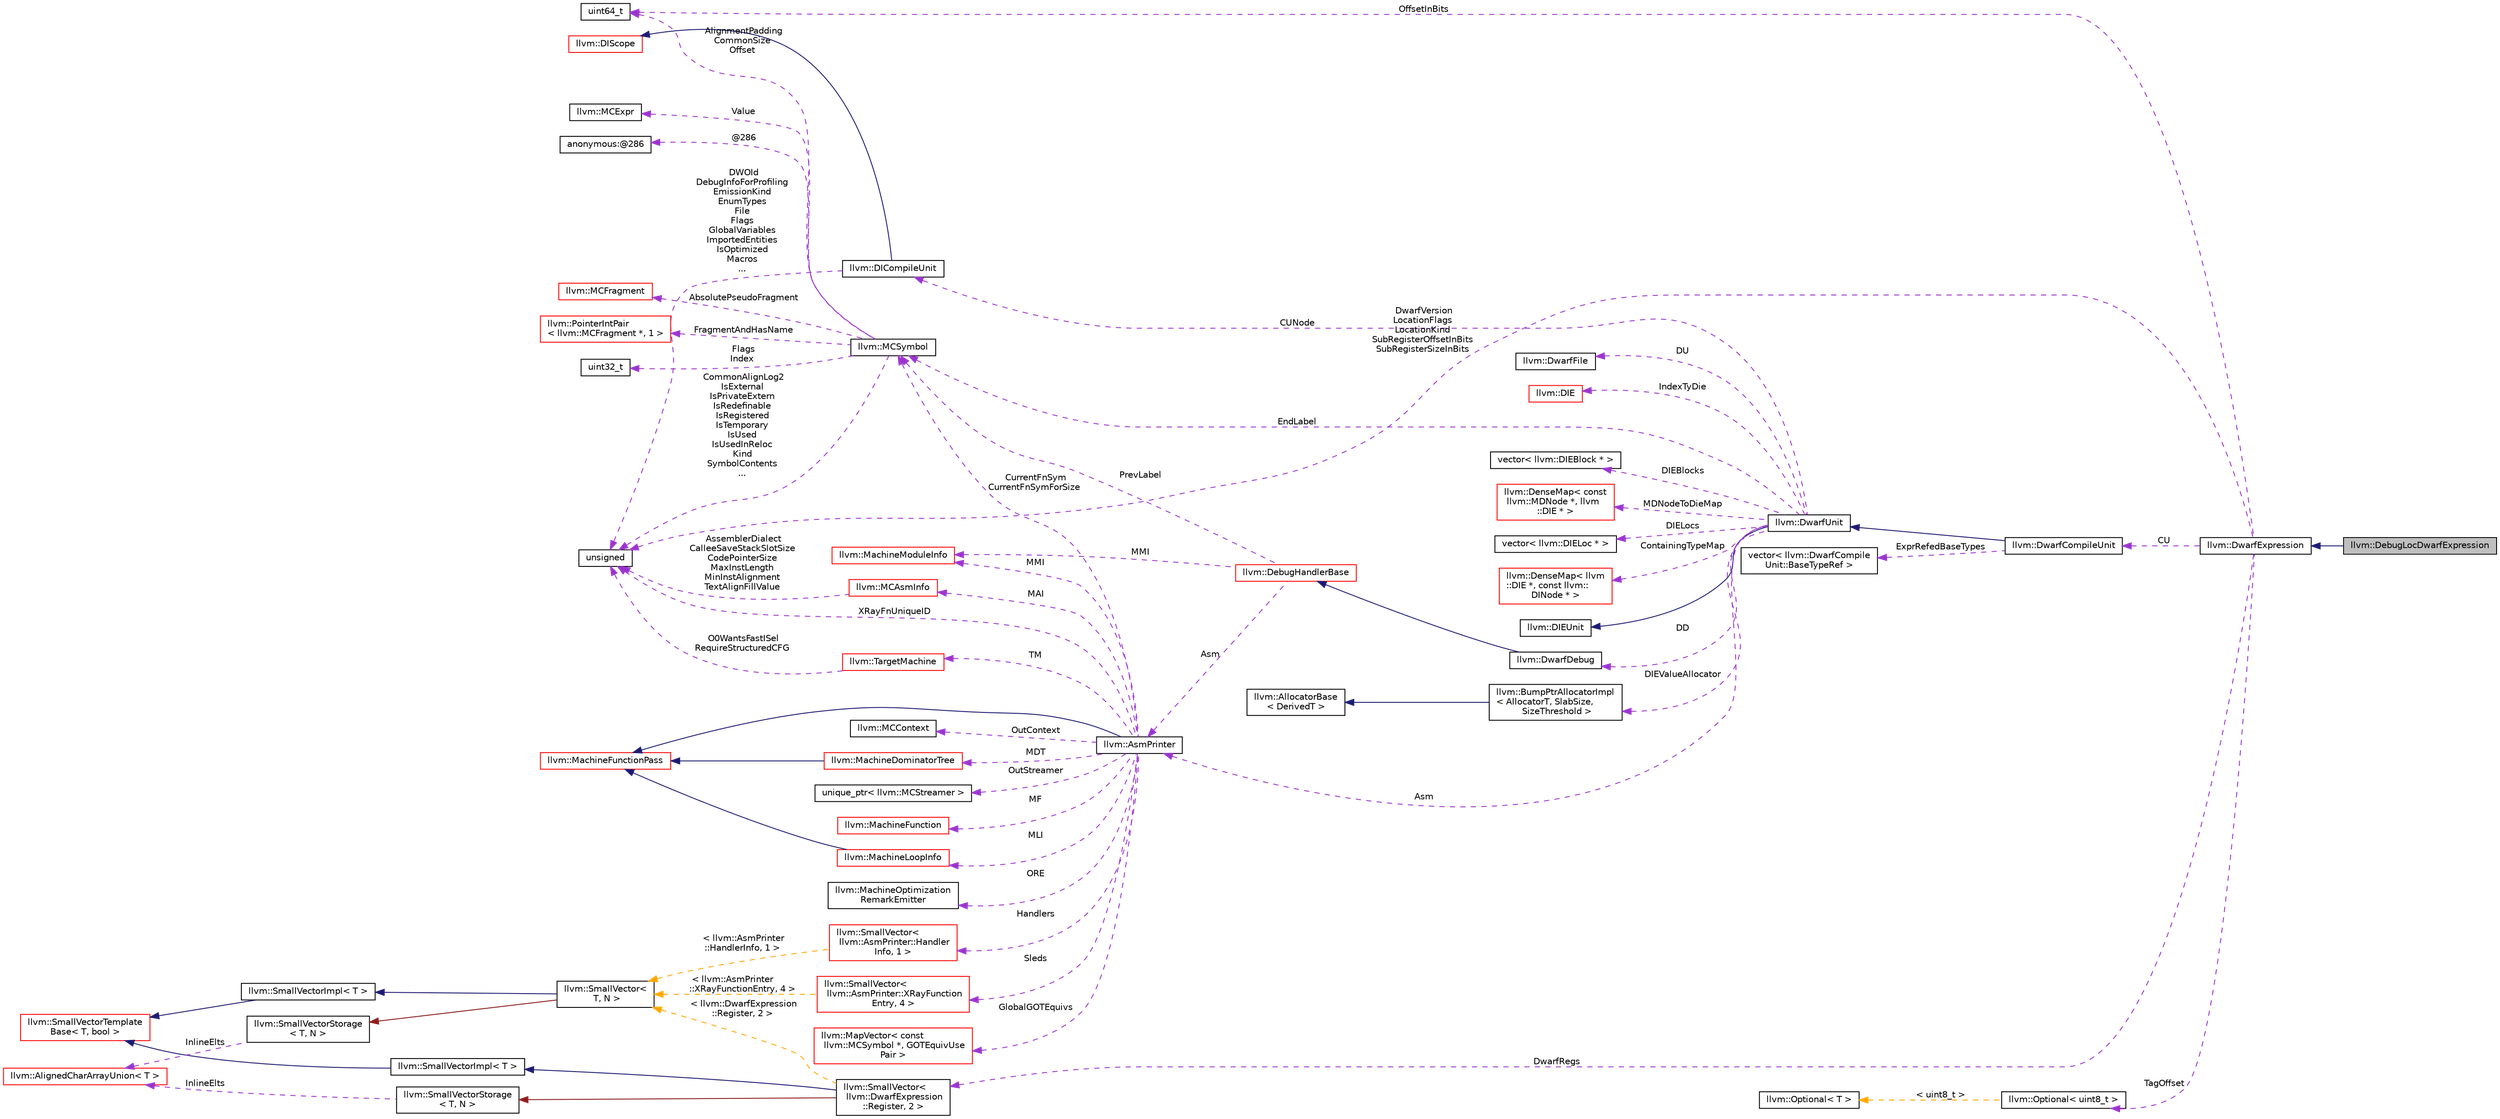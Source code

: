digraph "llvm::DebugLocDwarfExpression"
{
 // LATEX_PDF_SIZE
  bgcolor="transparent";
  edge [fontname="Helvetica",fontsize="10",labelfontname="Helvetica",labelfontsize="10"];
  node [fontname="Helvetica",fontsize="10",shape="box"];
  rankdir="LR";
  Node1 [label="llvm::DebugLocDwarfExpression",height=0.2,width=0.4,color="black", fillcolor="grey75", style="filled", fontcolor="black",tooltip="DwarfExpression implementation for .debug_loc entries."];
  Node2 -> Node1 [dir="back",color="midnightblue",fontsize="10",style="solid",fontname="Helvetica"];
  Node2 [label="llvm::DwarfExpression",height=0.2,width=0.4,color="black",URL="$classllvm_1_1DwarfExpression.html",tooltip="Base class containing the logic for constructing DWARF expressions independently of whether they are ..."];
  Node3 -> Node2 [dir="back",color="darkorchid3",fontsize="10",style="dashed",label=" CU" ,fontname="Helvetica"];
  Node3 [label="llvm::DwarfCompileUnit",height=0.2,width=0.4,color="black",URL="$classllvm_1_1DwarfCompileUnit.html",tooltip=" "];
  Node4 -> Node3 [dir="back",color="midnightblue",fontsize="10",style="solid",fontname="Helvetica"];
  Node4 [label="llvm::DwarfUnit",height=0.2,width=0.4,color="black",URL="$classllvm_1_1DwarfUnit.html",tooltip="This dwarf writer support class manages information associated with a source file."];
  Node5 -> Node4 [dir="back",color="midnightblue",fontsize="10",style="solid",fontname="Helvetica"];
  Node5 [label="llvm::DIEUnit",height=0.2,width=0.4,color="black",URL="$classllvm_1_1DIEUnit.html",tooltip="Represents a compile or type unit."];
  Node6 -> Node4 [dir="back",color="darkorchid3",fontsize="10",style="dashed",label=" CUNode" ,fontname="Helvetica"];
  Node6 [label="llvm::DICompileUnit",height=0.2,width=0.4,color="black",URL="$classllvm_1_1DICompileUnit.html",tooltip="Compile unit."];
  Node7 -> Node6 [dir="back",color="midnightblue",fontsize="10",style="solid",fontname="Helvetica"];
  Node7 [label="llvm::DIScope",height=0.2,width=0.4,color="red",URL="$classllvm_1_1DIScope.html",tooltip="Base class for scope-like contexts."];
  Node11 -> Node6 [dir="back",color="darkorchid3",fontsize="10",style="dashed",label=" DWOId\nDebugInfoForProfiling\nEmissionKind\nEnumTypes\nFile\nFlags\nGlobalVariables\nImportedEntities\nIsOptimized\nMacros\n..." ,fontname="Helvetica"];
  Node11 [label="unsigned",height=0.2,width=0.4,color="black",URL="$classunsigned.html",tooltip=" "];
  Node12 -> Node4 [dir="back",color="darkorchid3",fontsize="10",style="dashed",label=" DIEValueAllocator" ,fontname="Helvetica"];
  Node12 [label="llvm::BumpPtrAllocatorImpl\l\< AllocatorT, SlabSize,\l SizeThreshold \>",height=0.2,width=0.4,color="black",URL="$classllvm_1_1BumpPtrAllocatorImpl.html",tooltip="Allocate memory in an ever growing pool, as if by bump-pointer."];
  Node13 -> Node12 [dir="back",color="midnightblue",fontsize="10",style="solid",fontname="Helvetica"];
  Node13 [label="llvm::AllocatorBase\l\< DerivedT \>",height=0.2,width=0.4,color="black",URL="$classllvm_1_1AllocatorBase.html",tooltip="CRTP base class providing obvious overloads for the core Allocate() methods of LLVM-style allocators."];
  Node14 -> Node4 [dir="back",color="darkorchid3",fontsize="10",style="dashed",label=" Asm" ,fontname="Helvetica"];
  Node14 [label="llvm::AsmPrinter",height=0.2,width=0.4,color="black",URL="$classllvm_1_1AsmPrinter.html",tooltip="This class is intended to be used as a driving class for all asm writers."];
  Node15 -> Node14 [dir="back",color="midnightblue",fontsize="10",style="solid",fontname="Helvetica"];
  Node15 [label="llvm::MachineFunctionPass",height=0.2,width=0.4,color="red",URL="$classllvm_1_1MachineFunctionPass.html",tooltip="MachineFunctionPass - This class adapts the FunctionPass interface to allow convenient creation of pa..."];
  Node18 -> Node14 [dir="back",color="darkorchid3",fontsize="10",style="dashed",label=" TM" ,fontname="Helvetica"];
  Node18 [label="llvm::TargetMachine",height=0.2,width=0.4,color="red",URL="$classllvm_1_1TargetMachine.html",tooltip="Primary interface to the complete machine description for the target machine."];
  Node11 -> Node18 [dir="back",color="darkorchid3",fontsize="10",style="dashed",label=" O0WantsFastISel\nRequireStructuredCFG" ,fontname="Helvetica"];
  Node44 -> Node14 [dir="back",color="darkorchid3",fontsize="10",style="dashed",label=" MAI" ,fontname="Helvetica"];
  Node44 [label="llvm::MCAsmInfo",height=0.2,width=0.4,color="red",URL="$classllvm_1_1MCAsmInfo.html",tooltip="This class is intended to be used as a base class for asm properties and features specific to the tar..."];
  Node11 -> Node44 [dir="back",color="darkorchid3",fontsize="10",style="dashed",label=" AssemblerDialect\nCalleeSaveStackSlotSize\nCodePointerSize\nMaxInstLength\nMinInstAlignment\nTextAlignFillValue" ,fontname="Helvetica"];
  Node52 -> Node14 [dir="back",color="darkorchid3",fontsize="10",style="dashed",label=" OutContext" ,fontname="Helvetica"];
  Node52 [label="llvm::MCContext",height=0.2,width=0.4,color="black",URL="$classllvm_1_1MCContext.html",tooltip="Context object for machine code objects."];
  Node53 -> Node14 [dir="back",color="darkorchid3",fontsize="10",style="dashed",label=" OutStreamer" ,fontname="Helvetica"];
  Node53 [label="unique_ptr\< llvm::MCStreamer \>",height=0.2,width=0.4,color="black",tooltip=" "];
  Node54 -> Node14 [dir="back",color="darkorchid3",fontsize="10",style="dashed",label=" MF" ,fontname="Helvetica"];
  Node54 [label="llvm::MachineFunction",height=0.2,width=0.4,color="red",URL="$classllvm_1_1MachineFunction.html",tooltip=" "];
  Node69 -> Node14 [dir="back",color="darkorchid3",fontsize="10",style="dashed",label=" MMI" ,fontname="Helvetica"];
  Node69 [label="llvm::MachineModuleInfo",height=0.2,width=0.4,color="red",URL="$classllvm_1_1MachineModuleInfo.html",tooltip="This class contains meta information specific to a module."];
  Node72 -> Node14 [dir="back",color="darkorchid3",fontsize="10",style="dashed",label=" MDT" ,fontname="Helvetica"];
  Node72 [label="llvm::MachineDominatorTree",height=0.2,width=0.4,color="red",URL="$classllvm_1_1MachineDominatorTree.html",tooltip="DominatorTree Class - Concrete subclass of DominatorTreeBase that is used to compute a normal dominat..."];
  Node15 -> Node72 [dir="back",color="midnightblue",fontsize="10",style="solid",fontname="Helvetica"];
  Node73 -> Node14 [dir="back",color="darkorchid3",fontsize="10",style="dashed",label=" MLI" ,fontname="Helvetica"];
  Node73 [label="llvm::MachineLoopInfo",height=0.2,width=0.4,color="red",URL="$classllvm_1_1MachineLoopInfo.html",tooltip=" "];
  Node15 -> Node73 [dir="back",color="midnightblue",fontsize="10",style="solid",fontname="Helvetica"];
  Node74 -> Node14 [dir="back",color="darkorchid3",fontsize="10",style="dashed",label=" ORE" ,fontname="Helvetica"];
  Node74 [label="llvm::MachineOptimization\lRemarkEmitter",height=0.2,width=0.4,color="black",URL="$classllvm_1_1MachineOptimizationRemarkEmitter.html",tooltip="The optimization diagnostic interface."];
  Node75 -> Node14 [dir="back",color="darkorchid3",fontsize="10",style="dashed",label=" CurrentFnSym\nCurrentFnSymForSize" ,fontname="Helvetica"];
  Node75 [label="llvm::MCSymbol",height=0.2,width=0.4,color="black",URL="$classllvm_1_1MCSymbol.html",tooltip="MCSymbol - Instances of this class represent a symbol name in the MC file, and MCSymbols are created ..."];
  Node76 -> Node75 [dir="back",color="darkorchid3",fontsize="10",style="dashed",label=" AbsolutePseudoFragment" ,fontname="Helvetica"];
  Node76 [label="llvm::MCFragment",height=0.2,width=0.4,color="red",URL="$classllvm_1_1MCFragment.html",tooltip=" "];
  Node86 -> Node75 [dir="back",color="darkorchid3",fontsize="10",style="dashed",label=" FragmentAndHasName" ,fontname="Helvetica"];
  Node86 [label="llvm::PointerIntPair\l\< llvm::MCFragment *, 1 \>",height=0.2,width=0.4,color="red",URL="$classllvm_1_1PointerIntPair.html",tooltip=" "];
  Node11 -> Node75 [dir="back",color="darkorchid3",fontsize="10",style="dashed",label=" CommonAlignLog2\nIsExternal\nIsPrivateExtern\nIsRedefinable\nIsRegistered\nIsTemporary\nIsUsed\nIsUsedInReloc\nKind\nSymbolContents\n..." ,fontname="Helvetica"];
  Node88 -> Node75 [dir="back",color="darkorchid3",fontsize="10",style="dashed",label=" Flags\nIndex" ,fontname="Helvetica"];
  Node88 [label="uint32_t",height=0.2,width=0.4,color="black",URL="$classuint32__t.html",tooltip=" "];
  Node89 -> Node75 [dir="back",color="darkorchid3",fontsize="10",style="dashed",label=" AlignmentPadding\nCommonSize\nOffset" ,fontname="Helvetica"];
  Node89 [label="uint64_t",height=0.2,width=0.4,color="black",tooltip=" "];
  Node90 -> Node75 [dir="back",color="darkorchid3",fontsize="10",style="dashed",label=" Value" ,fontname="Helvetica"];
  Node90 [label="llvm::MCExpr",height=0.2,width=0.4,color="black",URL="$classllvm_1_1MCExpr.html",tooltip="Base class for the full range of assembler expressions which are needed for parsing."];
  Node91 -> Node75 [dir="back",color="darkorchid3",fontsize="10",style="dashed",label=" @286" ,fontname="Helvetica"];
  Node91 [label="anonymous:@286",height=0.2,width=0.4,color="black",tooltip=" "];
  Node92 -> Node14 [dir="back",color="darkorchid3",fontsize="10",style="dashed",label=" GlobalGOTEquivs" ,fontname="Helvetica"];
  Node92 [label="llvm::MapVector\< const\l llvm::MCSymbol *, GOTEquivUse\lPair \>",height=0.2,width=0.4,color="red",URL="$classllvm_1_1MapVector.html",tooltip=" "];
  Node94 -> Node14 [dir="back",color="darkorchid3",fontsize="10",style="dashed",label=" Handlers" ,fontname="Helvetica"];
  Node94 [label="llvm::SmallVector\<\l llvm::AsmPrinter::Handler\lInfo, 1 \>",height=0.2,width=0.4,color="red",URL="$classllvm_1_1SmallVector.html",tooltip=" "];
  Node66 -> Node94 [dir="back",color="orange",fontsize="10",style="dashed",label=" \< llvm::AsmPrinter\l::HandlerInfo, 1 \>" ,fontname="Helvetica"];
  Node66 [label="llvm::SmallVector\<\l T, N \>",height=0.2,width=0.4,color="black",URL="$classllvm_1_1SmallVector.html",tooltip="This is a 'vector' (really, a variable-sized array), optimized for the case when the array is small."];
  Node67 -> Node66 [dir="back",color="midnightblue",fontsize="10",style="solid",fontname="Helvetica"];
  Node67 [label="llvm::SmallVectorImpl\< T \>",height=0.2,width=0.4,color="black",URL="$classllvm_1_1SmallVectorImpl.html",tooltip="This class consists of common code factored out of the SmallVector class to reduce code duplication b..."];
  Node57 -> Node67 [dir="back",color="midnightblue",fontsize="10",style="solid",fontname="Helvetica"];
  Node57 [label="llvm::SmallVectorTemplate\lBase\< T, bool \>",height=0.2,width=0.4,color="red",URL="$classllvm_1_1SmallVectorTemplateBase.html",tooltip="SmallVectorTemplateBase<TriviallyCopyable = false> - This is where we put method implementations that..."];
  Node68 -> Node66 [dir="back",color="firebrick4",fontsize="10",style="solid",fontname="Helvetica"];
  Node68 [label="llvm::SmallVectorStorage\l\< T, N \>",height=0.2,width=0.4,color="black",URL="$structllvm_1_1SmallVectorStorage.html",tooltip="Storage for the SmallVector elements."];
  Node62 -> Node68 [dir="back",color="darkorchid3",fontsize="10",style="dashed",label=" InlineElts" ,fontname="Helvetica"];
  Node62 [label="llvm::AlignedCharArrayUnion\< T \>",height=0.2,width=0.4,color="red",URL="$structllvm_1_1AlignedCharArrayUnion.html",tooltip=" "];
  Node97 -> Node14 [dir="back",color="darkorchid3",fontsize="10",style="dashed",label=" Sleds" ,fontname="Helvetica"];
  Node97 [label="llvm::SmallVector\<\l llvm::AsmPrinter::XRayFunction\lEntry, 4 \>",height=0.2,width=0.4,color="red",URL="$classllvm_1_1SmallVector.html",tooltip=" "];
  Node66 -> Node97 [dir="back",color="orange",fontsize="10",style="dashed",label=" \< llvm::AsmPrinter\l::XRayFunctionEntry, 4 \>" ,fontname="Helvetica"];
  Node11 -> Node14 [dir="back",color="darkorchid3",fontsize="10",style="dashed",label=" XRayFnUniqueID" ,fontname="Helvetica"];
  Node75 -> Node4 [dir="back",color="darkorchid3",fontsize="10",style="dashed",label=" EndLabel" ,fontname="Helvetica"];
  Node100 -> Node4 [dir="back",color="darkorchid3",fontsize="10",style="dashed",label=" DD" ,fontname="Helvetica"];
  Node100 [label="llvm::DwarfDebug",height=0.2,width=0.4,color="black",URL="$classllvm_1_1DwarfDebug.html",tooltip="Collects and handles dwarf debug information."];
  Node101 -> Node100 [dir="back",color="midnightblue",fontsize="10",style="solid",fontname="Helvetica"];
  Node101 [label="llvm::DebugHandlerBase",height=0.2,width=0.4,color="red",URL="$classllvm_1_1DebugHandlerBase.html",tooltip="Base class for debug information backends."];
  Node14 -> Node101 [dir="back",color="darkorchid3",fontsize="10",style="dashed",label=" Asm" ,fontname="Helvetica"];
  Node69 -> Node101 [dir="back",color="darkorchid3",fontsize="10",style="dashed",label=" MMI" ,fontname="Helvetica"];
  Node75 -> Node101 [dir="back",color="darkorchid3",fontsize="10",style="dashed",label=" PrevLabel" ,fontname="Helvetica"];
  Node118 -> Node4 [dir="back",color="darkorchid3",fontsize="10",style="dashed",label=" DU" ,fontname="Helvetica"];
  Node118 [label="llvm::DwarfFile",height=0.2,width=0.4,color="black",URL="$classllvm_1_1DwarfFile.html",tooltip=" "];
  Node119 -> Node4 [dir="back",color="darkorchid3",fontsize="10",style="dashed",label=" IndexTyDie" ,fontname="Helvetica"];
  Node119 [label="llvm::DIE",height=0.2,width=0.4,color="red",URL="$classllvm_1_1DIE.html",tooltip="A structured debug information entry."];
  Node123 -> Node4 [dir="back",color="darkorchid3",fontsize="10",style="dashed",label=" MDNodeToDieMap" ,fontname="Helvetica"];
  Node123 [label="llvm::DenseMap\< const\l llvm::MDNode *, llvm\l::DIE * \>",height=0.2,width=0.4,color="red",URL="$classllvm_1_1DenseMap.html",tooltip=" "];
  Node125 -> Node4 [dir="back",color="darkorchid3",fontsize="10",style="dashed",label=" DIEBlocks" ,fontname="Helvetica"];
  Node125 [label="vector\< llvm::DIEBlock * \>",height=0.2,width=0.4,color="black",tooltip=" "];
  Node126 -> Node4 [dir="back",color="darkorchid3",fontsize="10",style="dashed",label=" DIELocs" ,fontname="Helvetica"];
  Node126 [label="vector\< llvm::DIELoc * \>",height=0.2,width=0.4,color="black",tooltip=" "];
  Node127 -> Node4 [dir="back",color="darkorchid3",fontsize="10",style="dashed",label=" ContainingTypeMap" ,fontname="Helvetica"];
  Node127 [label="llvm::DenseMap\< llvm\l::DIE *, const llvm::\lDINode * \>",height=0.2,width=0.4,color="red",URL="$classllvm_1_1DenseMap.html",tooltip=" "];
  Node129 -> Node3 [dir="back",color="darkorchid3",fontsize="10",style="dashed",label=" ExprRefedBaseTypes" ,fontname="Helvetica"];
  Node129 [label="vector\< llvm::DwarfCompile\lUnit::BaseTypeRef \>",height=0.2,width=0.4,color="black",tooltip=" "];
  Node130 -> Node2 [dir="back",color="darkorchid3",fontsize="10",style="dashed",label=" DwarfRegs" ,fontname="Helvetica"];
  Node130 [label="llvm::SmallVector\<\l llvm::DwarfExpression\l::Register, 2 \>",height=0.2,width=0.4,color="black",URL="$classllvm_1_1SmallVector.html",tooltip=" "];
  Node131 -> Node130 [dir="back",color="midnightblue",fontsize="10",style="solid",fontname="Helvetica"];
  Node131 [label="llvm::SmallVectorImpl\< T \>",height=0.2,width=0.4,color="black",URL="$classllvm_1_1SmallVectorImpl.html",tooltip="This class consists of common code factored out of the SmallVector class to reduce code duplication b..."];
  Node57 -> Node131 [dir="back",color="midnightblue",fontsize="10",style="solid",fontname="Helvetica"];
  Node132 -> Node130 [dir="back",color="firebrick4",fontsize="10",style="solid",fontname="Helvetica"];
  Node132 [label="llvm::SmallVectorStorage\l\< T, N \>",height=0.2,width=0.4,color="black",URL="$structllvm_1_1SmallVectorStorage.html",tooltip="Storage for the SmallVector elements."];
  Node62 -> Node132 [dir="back",color="darkorchid3",fontsize="10",style="dashed",label=" InlineElts" ,fontname="Helvetica"];
  Node66 -> Node130 [dir="back",color="orange",fontsize="10",style="dashed",label=" \< llvm::DwarfExpression\l::Register, 2 \>" ,fontname="Helvetica"];
  Node89 -> Node2 [dir="back",color="darkorchid3",fontsize="10",style="dashed",label=" OffsetInBits" ,fontname="Helvetica"];
  Node11 -> Node2 [dir="back",color="darkorchid3",fontsize="10",style="dashed",label=" DwarfVersion\nLocationFlags\nLocationKind\nSubRegisterOffsetInBits\nSubRegisterSizeInBits" ,fontname="Helvetica"];
  Node133 -> Node2 [dir="back",color="darkorchid3",fontsize="10",style="dashed",label=" TagOffset" ,fontname="Helvetica"];
  Node133 [label="llvm::Optional\< uint8_t \>",height=0.2,width=0.4,color="black",URL="$classllvm_1_1Optional.html",tooltip=" "];
  Node134 -> Node133 [dir="back",color="orange",fontsize="10",style="dashed",label=" \< uint8_t \>" ,fontname="Helvetica"];
  Node134 [label="llvm::Optional\< T \>",height=0.2,width=0.4,color="black",URL="$classllvm_1_1Optional.html",tooltip=" "];
}
